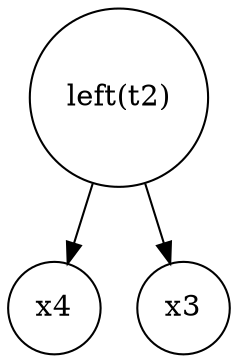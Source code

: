 digraph G{
	node[shape=circle]
	tt1[label="left(t2)"];
	tt1x1[label="x4"];
	tt1x2[label="x3"];
	{rank=same tt1x1->tt1x2[style=invis]}
	tt1->tt1x1;
	tt1->tt1x2;
}
